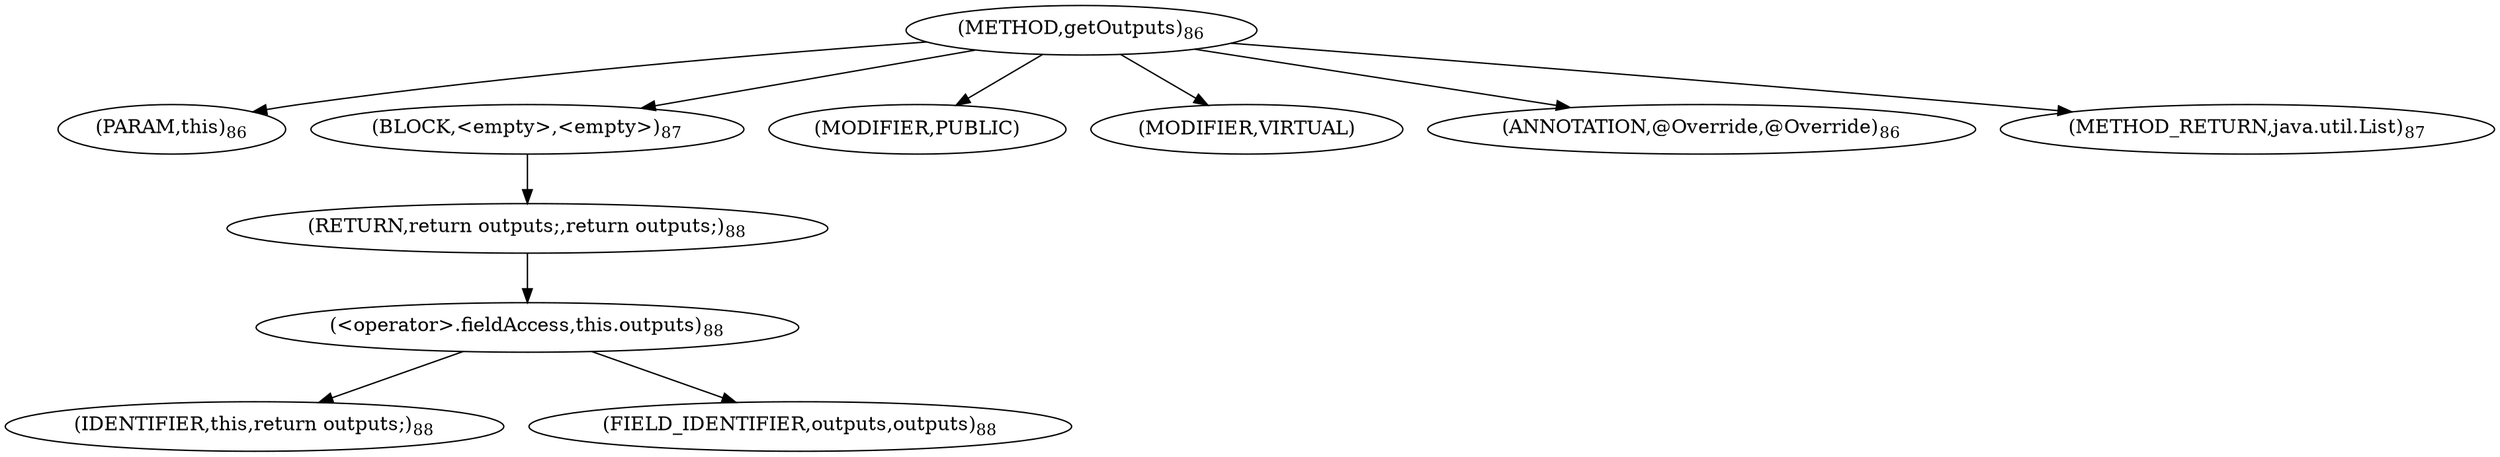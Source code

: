 digraph "getOutputs" {  
"276" [label = <(METHOD,getOutputs)<SUB>86</SUB>> ]
"277" [label = <(PARAM,this)<SUB>86</SUB>> ]
"278" [label = <(BLOCK,&lt;empty&gt;,&lt;empty&gt;)<SUB>87</SUB>> ]
"279" [label = <(RETURN,return outputs;,return outputs;)<SUB>88</SUB>> ]
"280" [label = <(&lt;operator&gt;.fieldAccess,this.outputs)<SUB>88</SUB>> ]
"281" [label = <(IDENTIFIER,this,return outputs;)<SUB>88</SUB>> ]
"282" [label = <(FIELD_IDENTIFIER,outputs,outputs)<SUB>88</SUB>> ]
"283" [label = <(MODIFIER,PUBLIC)> ]
"284" [label = <(MODIFIER,VIRTUAL)> ]
"285" [label = <(ANNOTATION,@Override,@Override)<SUB>86</SUB>> ]
"286" [label = <(METHOD_RETURN,java.util.List)<SUB>87</SUB>> ]
  "276" -> "277" 
  "276" -> "278" 
  "276" -> "283" 
  "276" -> "284" 
  "276" -> "285" 
  "276" -> "286" 
  "278" -> "279" 
  "279" -> "280" 
  "280" -> "281" 
  "280" -> "282" 
}
